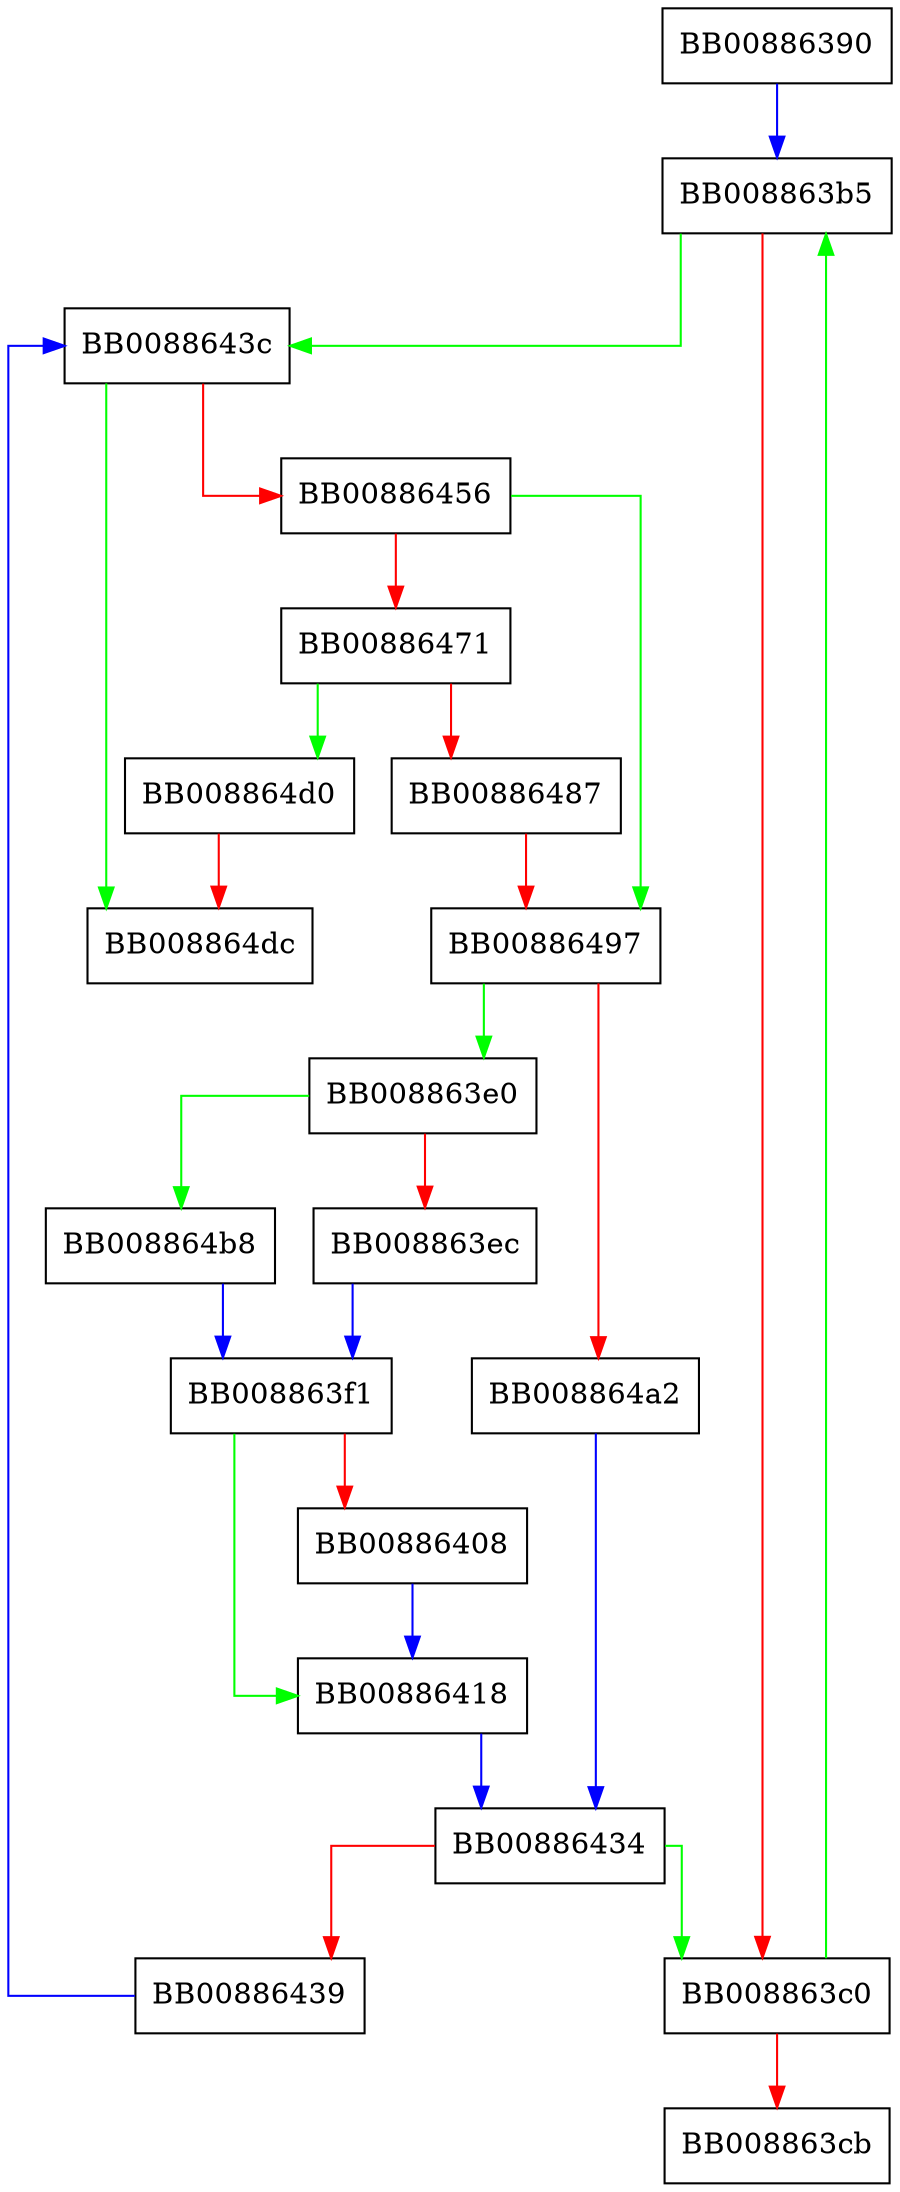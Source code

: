digraph malloc_consolidate {
  node [shape="box"];
  graph [splines=ortho];
  BB00886390 -> BB008863b5 [color="blue"];
  BB008863b5 -> BB0088643c [color="green"];
  BB008863b5 -> BB008863c0 [color="red"];
  BB008863c0 -> BB008863b5 [color="green"];
  BB008863c0 -> BB008863cb [color="red"];
  BB008863e0 -> BB008864b8 [color="green"];
  BB008863e0 -> BB008863ec [color="red"];
  BB008863ec -> BB008863f1 [color="blue"];
  BB008863f1 -> BB00886418 [color="green"];
  BB008863f1 -> BB00886408 [color="red"];
  BB00886408 -> BB00886418 [color="blue"];
  BB00886418 -> BB00886434 [color="blue"];
  BB00886434 -> BB008863c0 [color="green"];
  BB00886434 -> BB00886439 [color="red"];
  BB00886439 -> BB0088643c [color="blue"];
  BB0088643c -> BB008864dc [color="green"];
  BB0088643c -> BB00886456 [color="red"];
  BB00886456 -> BB00886497 [color="green"];
  BB00886456 -> BB00886471 [color="red"];
  BB00886471 -> BB008864d0 [color="green"];
  BB00886471 -> BB00886487 [color="red"];
  BB00886487 -> BB00886497 [color="red"];
  BB00886497 -> BB008863e0 [color="green"];
  BB00886497 -> BB008864a2 [color="red"];
  BB008864a2 -> BB00886434 [color="blue"];
  BB008864b8 -> BB008863f1 [color="blue"];
  BB008864d0 -> BB008864dc [color="red"];
}